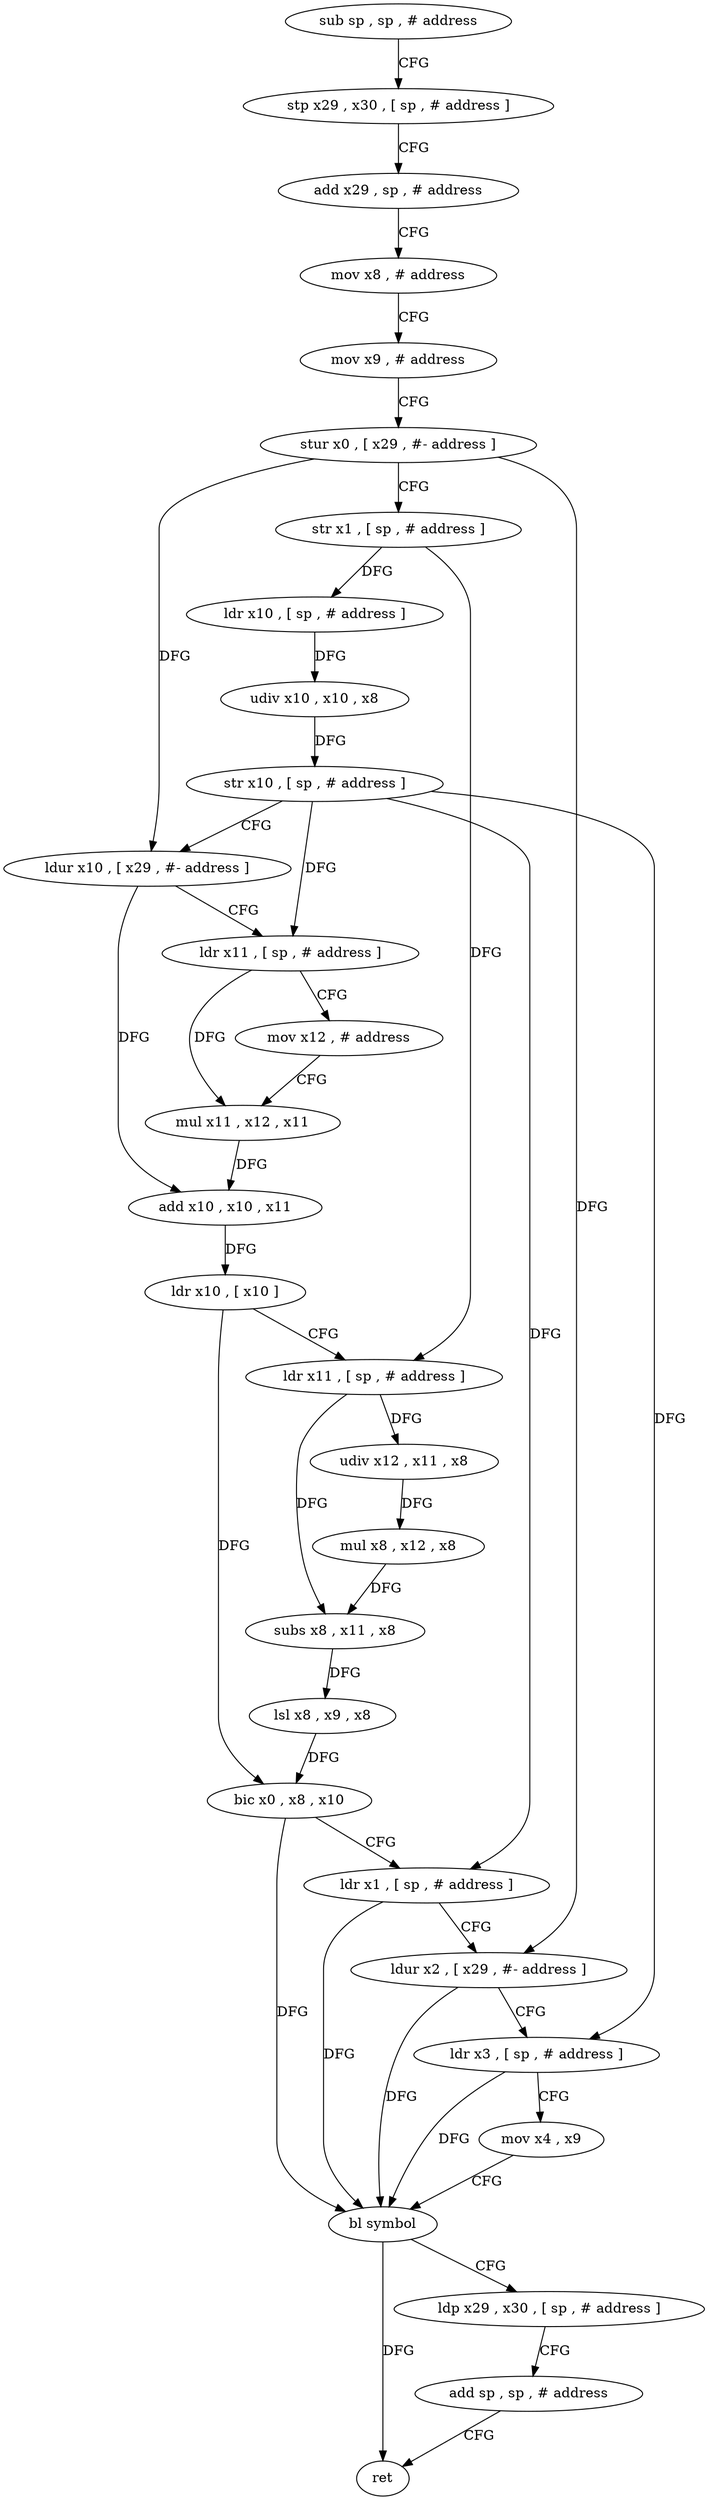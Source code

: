 digraph "func" {
"4239448" [label = "sub sp , sp , # address" ]
"4239452" [label = "stp x29 , x30 , [ sp , # address ]" ]
"4239456" [label = "add x29 , sp , # address" ]
"4239460" [label = "mov x8 , # address" ]
"4239464" [label = "mov x9 , # address" ]
"4239468" [label = "stur x0 , [ x29 , #- address ]" ]
"4239472" [label = "str x1 , [ sp , # address ]" ]
"4239476" [label = "ldr x10 , [ sp , # address ]" ]
"4239480" [label = "udiv x10 , x10 , x8" ]
"4239484" [label = "str x10 , [ sp , # address ]" ]
"4239488" [label = "ldur x10 , [ x29 , #- address ]" ]
"4239492" [label = "ldr x11 , [ sp , # address ]" ]
"4239496" [label = "mov x12 , # address" ]
"4239500" [label = "mul x11 , x12 , x11" ]
"4239504" [label = "add x10 , x10 , x11" ]
"4239508" [label = "ldr x10 , [ x10 ]" ]
"4239512" [label = "ldr x11 , [ sp , # address ]" ]
"4239516" [label = "udiv x12 , x11 , x8" ]
"4239520" [label = "mul x8 , x12 , x8" ]
"4239524" [label = "subs x8 , x11 , x8" ]
"4239528" [label = "lsl x8 , x9 , x8" ]
"4239532" [label = "bic x0 , x8 , x10" ]
"4239536" [label = "ldr x1 , [ sp , # address ]" ]
"4239540" [label = "ldur x2 , [ x29 , #- address ]" ]
"4239544" [label = "ldr x3 , [ sp , # address ]" ]
"4239548" [label = "mov x4 , x9" ]
"4239552" [label = "bl symbol" ]
"4239556" [label = "ldp x29 , x30 , [ sp , # address ]" ]
"4239560" [label = "add sp , sp , # address" ]
"4239564" [label = "ret" ]
"4239448" -> "4239452" [ label = "CFG" ]
"4239452" -> "4239456" [ label = "CFG" ]
"4239456" -> "4239460" [ label = "CFG" ]
"4239460" -> "4239464" [ label = "CFG" ]
"4239464" -> "4239468" [ label = "CFG" ]
"4239468" -> "4239472" [ label = "CFG" ]
"4239468" -> "4239488" [ label = "DFG" ]
"4239468" -> "4239540" [ label = "DFG" ]
"4239472" -> "4239476" [ label = "DFG" ]
"4239472" -> "4239512" [ label = "DFG" ]
"4239476" -> "4239480" [ label = "DFG" ]
"4239480" -> "4239484" [ label = "DFG" ]
"4239484" -> "4239488" [ label = "CFG" ]
"4239484" -> "4239492" [ label = "DFG" ]
"4239484" -> "4239536" [ label = "DFG" ]
"4239484" -> "4239544" [ label = "DFG" ]
"4239488" -> "4239492" [ label = "CFG" ]
"4239488" -> "4239504" [ label = "DFG" ]
"4239492" -> "4239496" [ label = "CFG" ]
"4239492" -> "4239500" [ label = "DFG" ]
"4239496" -> "4239500" [ label = "CFG" ]
"4239500" -> "4239504" [ label = "DFG" ]
"4239504" -> "4239508" [ label = "DFG" ]
"4239508" -> "4239512" [ label = "CFG" ]
"4239508" -> "4239532" [ label = "DFG" ]
"4239512" -> "4239516" [ label = "DFG" ]
"4239512" -> "4239524" [ label = "DFG" ]
"4239516" -> "4239520" [ label = "DFG" ]
"4239520" -> "4239524" [ label = "DFG" ]
"4239524" -> "4239528" [ label = "DFG" ]
"4239528" -> "4239532" [ label = "DFG" ]
"4239532" -> "4239536" [ label = "CFG" ]
"4239532" -> "4239552" [ label = "DFG" ]
"4239536" -> "4239540" [ label = "CFG" ]
"4239536" -> "4239552" [ label = "DFG" ]
"4239540" -> "4239544" [ label = "CFG" ]
"4239540" -> "4239552" [ label = "DFG" ]
"4239544" -> "4239548" [ label = "CFG" ]
"4239544" -> "4239552" [ label = "DFG" ]
"4239548" -> "4239552" [ label = "CFG" ]
"4239552" -> "4239556" [ label = "CFG" ]
"4239552" -> "4239564" [ label = "DFG" ]
"4239556" -> "4239560" [ label = "CFG" ]
"4239560" -> "4239564" [ label = "CFG" ]
}
